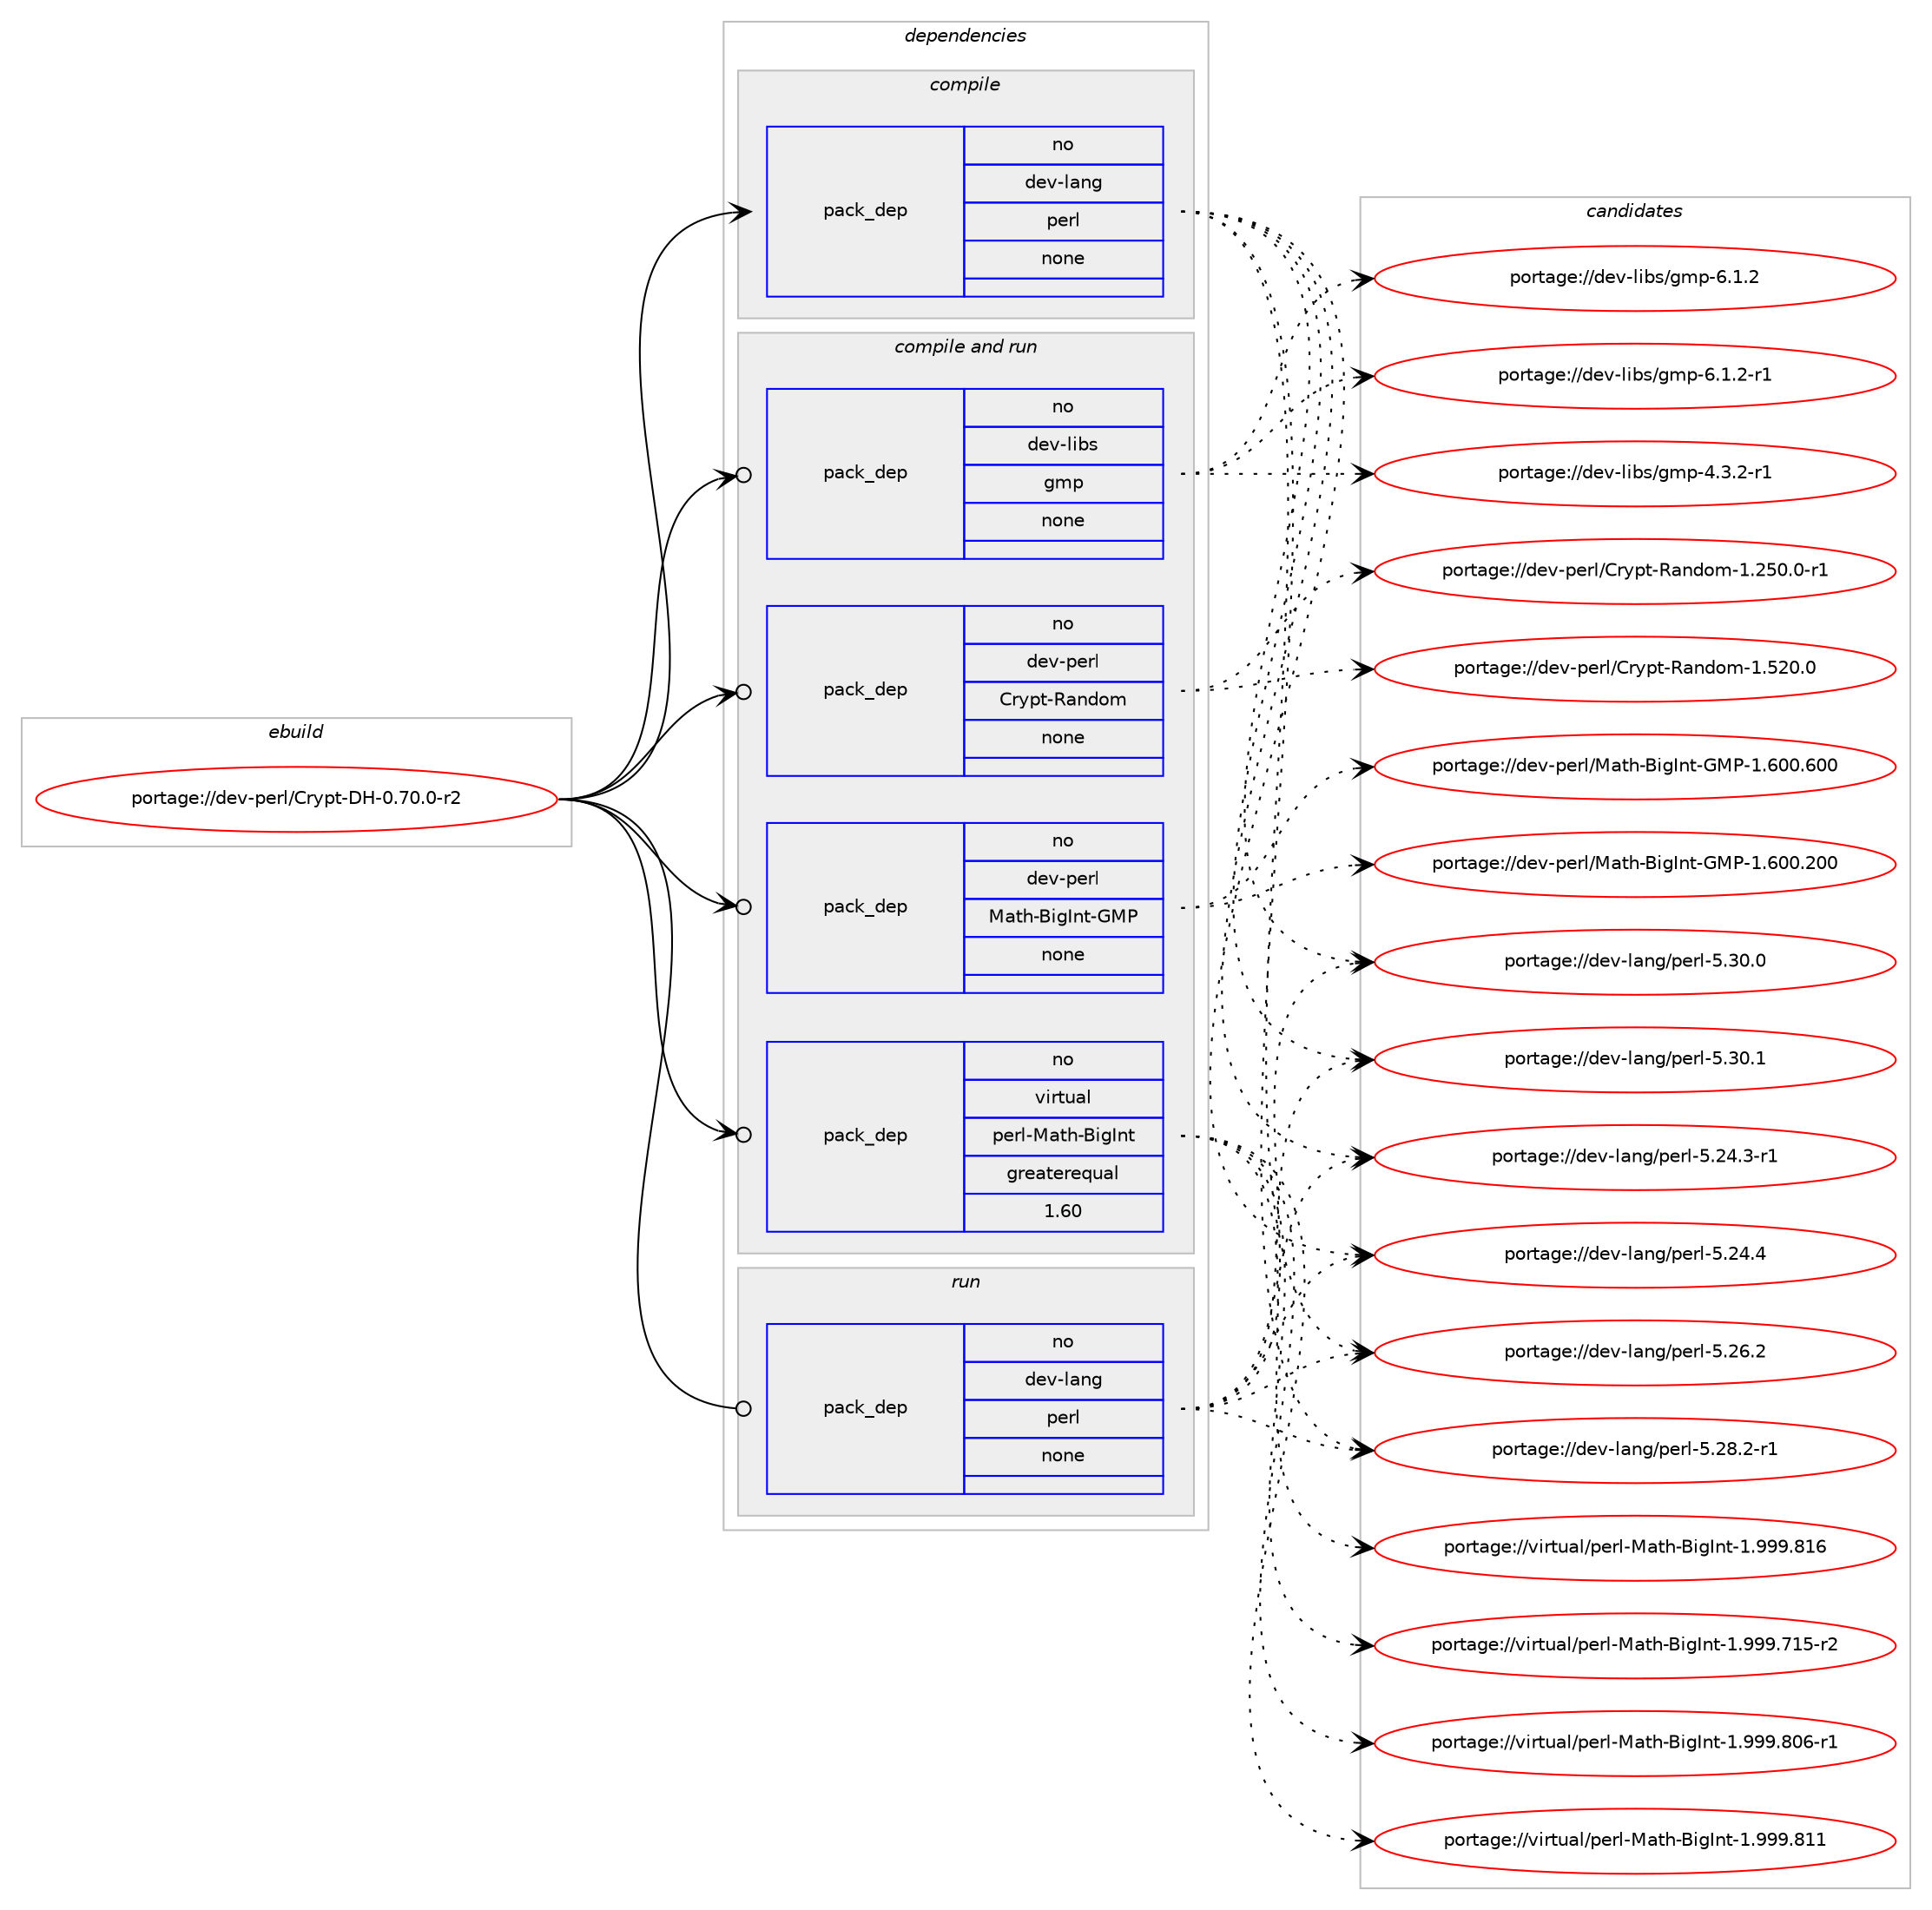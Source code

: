 digraph prolog {

# *************
# Graph options
# *************

newrank=true;
concentrate=true;
compound=true;
graph [rankdir=LR,fontname=Helvetica,fontsize=10,ranksep=1.5];#, ranksep=2.5, nodesep=0.2];
edge  [arrowhead=vee];
node  [fontname=Helvetica,fontsize=10];

# **********
# The ebuild
# **********

subgraph cluster_leftcol {
color=gray;
rank=same;
label=<<i>ebuild</i>>;
id [label="portage://dev-perl/Crypt-DH-0.70.0-r2", color=red, width=4, href="../dev-perl/Crypt-DH-0.70.0-r2.svg"];
}

# ****************
# The dependencies
# ****************

subgraph cluster_midcol {
color=gray;
label=<<i>dependencies</i>>;
subgraph cluster_compile {
fillcolor="#eeeeee";
style=filled;
label=<<i>compile</i>>;
subgraph pack84303 {
dependency110172 [label=<<TABLE BORDER="0" CELLBORDER="1" CELLSPACING="0" CELLPADDING="4" WIDTH="220"><TR><TD ROWSPAN="6" CELLPADDING="30">pack_dep</TD></TR><TR><TD WIDTH="110">no</TD></TR><TR><TD>dev-lang</TD></TR><TR><TD>perl</TD></TR><TR><TD>none</TD></TR><TR><TD></TD></TR></TABLE>>, shape=none, color=blue];
}
id:e -> dependency110172:w [weight=20,style="solid",arrowhead="vee"];
}
subgraph cluster_compileandrun {
fillcolor="#eeeeee";
style=filled;
label=<<i>compile and run</i>>;
subgraph pack84304 {
dependency110173 [label=<<TABLE BORDER="0" CELLBORDER="1" CELLSPACING="0" CELLPADDING="4" WIDTH="220"><TR><TD ROWSPAN="6" CELLPADDING="30">pack_dep</TD></TR><TR><TD WIDTH="110">no</TD></TR><TR><TD>dev-libs</TD></TR><TR><TD>gmp</TD></TR><TR><TD>none</TD></TR><TR><TD></TD></TR></TABLE>>, shape=none, color=blue];
}
id:e -> dependency110173:w [weight=20,style="solid",arrowhead="odotvee"];
subgraph pack84305 {
dependency110174 [label=<<TABLE BORDER="0" CELLBORDER="1" CELLSPACING="0" CELLPADDING="4" WIDTH="220"><TR><TD ROWSPAN="6" CELLPADDING="30">pack_dep</TD></TR><TR><TD WIDTH="110">no</TD></TR><TR><TD>dev-perl</TD></TR><TR><TD>Crypt-Random</TD></TR><TR><TD>none</TD></TR><TR><TD></TD></TR></TABLE>>, shape=none, color=blue];
}
id:e -> dependency110174:w [weight=20,style="solid",arrowhead="odotvee"];
subgraph pack84306 {
dependency110175 [label=<<TABLE BORDER="0" CELLBORDER="1" CELLSPACING="0" CELLPADDING="4" WIDTH="220"><TR><TD ROWSPAN="6" CELLPADDING="30">pack_dep</TD></TR><TR><TD WIDTH="110">no</TD></TR><TR><TD>dev-perl</TD></TR><TR><TD>Math-BigInt-GMP</TD></TR><TR><TD>none</TD></TR><TR><TD></TD></TR></TABLE>>, shape=none, color=blue];
}
id:e -> dependency110175:w [weight=20,style="solid",arrowhead="odotvee"];
subgraph pack84307 {
dependency110176 [label=<<TABLE BORDER="0" CELLBORDER="1" CELLSPACING="0" CELLPADDING="4" WIDTH="220"><TR><TD ROWSPAN="6" CELLPADDING="30">pack_dep</TD></TR><TR><TD WIDTH="110">no</TD></TR><TR><TD>virtual</TD></TR><TR><TD>perl-Math-BigInt</TD></TR><TR><TD>greaterequal</TD></TR><TR><TD>1.60</TD></TR></TABLE>>, shape=none, color=blue];
}
id:e -> dependency110176:w [weight=20,style="solid",arrowhead="odotvee"];
}
subgraph cluster_run {
fillcolor="#eeeeee";
style=filled;
label=<<i>run</i>>;
subgraph pack84308 {
dependency110177 [label=<<TABLE BORDER="0" CELLBORDER="1" CELLSPACING="0" CELLPADDING="4" WIDTH="220"><TR><TD ROWSPAN="6" CELLPADDING="30">pack_dep</TD></TR><TR><TD WIDTH="110">no</TD></TR><TR><TD>dev-lang</TD></TR><TR><TD>perl</TD></TR><TR><TD>none</TD></TR><TR><TD></TD></TR></TABLE>>, shape=none, color=blue];
}
id:e -> dependency110177:w [weight=20,style="solid",arrowhead="odot"];
}
}

# **************
# The candidates
# **************

subgraph cluster_choices {
rank=same;
color=gray;
label=<<i>candidates</i>>;

subgraph choice84303 {
color=black;
nodesep=1;
choiceportage100101118451089711010347112101114108455346505246514511449 [label="portage://dev-lang/perl-5.24.3-r1", color=red, width=4,href="../dev-lang/perl-5.24.3-r1.svg"];
choiceportage10010111845108971101034711210111410845534650524652 [label="portage://dev-lang/perl-5.24.4", color=red, width=4,href="../dev-lang/perl-5.24.4.svg"];
choiceportage10010111845108971101034711210111410845534650544650 [label="portage://dev-lang/perl-5.26.2", color=red, width=4,href="../dev-lang/perl-5.26.2.svg"];
choiceportage100101118451089711010347112101114108455346505646504511449 [label="portage://dev-lang/perl-5.28.2-r1", color=red, width=4,href="../dev-lang/perl-5.28.2-r1.svg"];
choiceportage10010111845108971101034711210111410845534651484648 [label="portage://dev-lang/perl-5.30.0", color=red, width=4,href="../dev-lang/perl-5.30.0.svg"];
choiceportage10010111845108971101034711210111410845534651484649 [label="portage://dev-lang/perl-5.30.1", color=red, width=4,href="../dev-lang/perl-5.30.1.svg"];
dependency110172:e -> choiceportage100101118451089711010347112101114108455346505246514511449:w [style=dotted,weight="100"];
dependency110172:e -> choiceportage10010111845108971101034711210111410845534650524652:w [style=dotted,weight="100"];
dependency110172:e -> choiceportage10010111845108971101034711210111410845534650544650:w [style=dotted,weight="100"];
dependency110172:e -> choiceportage100101118451089711010347112101114108455346505646504511449:w [style=dotted,weight="100"];
dependency110172:e -> choiceportage10010111845108971101034711210111410845534651484648:w [style=dotted,weight="100"];
dependency110172:e -> choiceportage10010111845108971101034711210111410845534651484649:w [style=dotted,weight="100"];
}
subgraph choice84304 {
color=black;
nodesep=1;
choiceportage1001011184510810598115471031091124552465146504511449 [label="portage://dev-libs/gmp-4.3.2-r1", color=red, width=4,href="../dev-libs/gmp-4.3.2-r1.svg"];
choiceportage100101118451081059811547103109112455446494650 [label="portage://dev-libs/gmp-6.1.2", color=red, width=4,href="../dev-libs/gmp-6.1.2.svg"];
choiceportage1001011184510810598115471031091124554464946504511449 [label="portage://dev-libs/gmp-6.1.2-r1", color=red, width=4,href="../dev-libs/gmp-6.1.2-r1.svg"];
dependency110173:e -> choiceportage1001011184510810598115471031091124552465146504511449:w [style=dotted,weight="100"];
dependency110173:e -> choiceportage100101118451081059811547103109112455446494650:w [style=dotted,weight="100"];
dependency110173:e -> choiceportage1001011184510810598115471031091124554464946504511449:w [style=dotted,weight="100"];
}
subgraph choice84305 {
color=black;
nodesep=1;
choiceportage10010111845112101114108476711412111211645829711010011110945494650534846484511449 [label="portage://dev-perl/Crypt-Random-1.250.0-r1", color=red, width=4,href="../dev-perl/Crypt-Random-1.250.0-r1.svg"];
choiceportage1001011184511210111410847671141211121164582971101001111094549465350484648 [label="portage://dev-perl/Crypt-Random-1.520.0", color=red, width=4,href="../dev-perl/Crypt-Random-1.520.0.svg"];
dependency110174:e -> choiceportage10010111845112101114108476711412111211645829711010011110945494650534846484511449:w [style=dotted,weight="100"];
dependency110174:e -> choiceportage1001011184511210111410847671141211121164582971101001111094549465350484648:w [style=dotted,weight="100"];
}
subgraph choice84306 {
color=black;
nodesep=1;
choiceportage100101118451121011141084777971161044566105103731101164571778045494654484846504848 [label="portage://dev-perl/Math-BigInt-GMP-1.600.200", color=red, width=4,href="../dev-perl/Math-BigInt-GMP-1.600.200.svg"];
choiceportage100101118451121011141084777971161044566105103731101164571778045494654484846544848 [label="portage://dev-perl/Math-BigInt-GMP-1.600.600", color=red, width=4,href="../dev-perl/Math-BigInt-GMP-1.600.600.svg"];
dependency110175:e -> choiceportage100101118451121011141084777971161044566105103731101164571778045494654484846504848:w [style=dotted,weight="100"];
dependency110175:e -> choiceportage100101118451121011141084777971161044566105103731101164571778045494654484846544848:w [style=dotted,weight="100"];
}
subgraph choice84307 {
color=black;
nodesep=1;
choiceportage1181051141161179710847112101114108457797116104456610510373110116454946575757465549534511450 [label="portage://virtual/perl-Math-BigInt-1.999.715-r2", color=red, width=4,href="../virtual/perl-Math-BigInt-1.999.715-r2.svg"];
choiceportage1181051141161179710847112101114108457797116104456610510373110116454946575757465648544511449 [label="portage://virtual/perl-Math-BigInt-1.999.806-r1", color=red, width=4,href="../virtual/perl-Math-BigInt-1.999.806-r1.svg"];
choiceportage118105114116117971084711210111410845779711610445661051037311011645494657575746564949 [label="portage://virtual/perl-Math-BigInt-1.999.811", color=red, width=4,href="../virtual/perl-Math-BigInt-1.999.811.svg"];
choiceportage118105114116117971084711210111410845779711610445661051037311011645494657575746564954 [label="portage://virtual/perl-Math-BigInt-1.999.816", color=red, width=4,href="../virtual/perl-Math-BigInt-1.999.816.svg"];
dependency110176:e -> choiceportage1181051141161179710847112101114108457797116104456610510373110116454946575757465549534511450:w [style=dotted,weight="100"];
dependency110176:e -> choiceportage1181051141161179710847112101114108457797116104456610510373110116454946575757465648544511449:w [style=dotted,weight="100"];
dependency110176:e -> choiceportage118105114116117971084711210111410845779711610445661051037311011645494657575746564949:w [style=dotted,weight="100"];
dependency110176:e -> choiceportage118105114116117971084711210111410845779711610445661051037311011645494657575746564954:w [style=dotted,weight="100"];
}
subgraph choice84308 {
color=black;
nodesep=1;
choiceportage100101118451089711010347112101114108455346505246514511449 [label="portage://dev-lang/perl-5.24.3-r1", color=red, width=4,href="../dev-lang/perl-5.24.3-r1.svg"];
choiceportage10010111845108971101034711210111410845534650524652 [label="portage://dev-lang/perl-5.24.4", color=red, width=4,href="../dev-lang/perl-5.24.4.svg"];
choiceportage10010111845108971101034711210111410845534650544650 [label="portage://dev-lang/perl-5.26.2", color=red, width=4,href="../dev-lang/perl-5.26.2.svg"];
choiceportage100101118451089711010347112101114108455346505646504511449 [label="portage://dev-lang/perl-5.28.2-r1", color=red, width=4,href="../dev-lang/perl-5.28.2-r1.svg"];
choiceportage10010111845108971101034711210111410845534651484648 [label="portage://dev-lang/perl-5.30.0", color=red, width=4,href="../dev-lang/perl-5.30.0.svg"];
choiceportage10010111845108971101034711210111410845534651484649 [label="portage://dev-lang/perl-5.30.1", color=red, width=4,href="../dev-lang/perl-5.30.1.svg"];
dependency110177:e -> choiceportage100101118451089711010347112101114108455346505246514511449:w [style=dotted,weight="100"];
dependency110177:e -> choiceportage10010111845108971101034711210111410845534650524652:w [style=dotted,weight="100"];
dependency110177:e -> choiceportage10010111845108971101034711210111410845534650544650:w [style=dotted,weight="100"];
dependency110177:e -> choiceportage100101118451089711010347112101114108455346505646504511449:w [style=dotted,weight="100"];
dependency110177:e -> choiceportage10010111845108971101034711210111410845534651484648:w [style=dotted,weight="100"];
dependency110177:e -> choiceportage10010111845108971101034711210111410845534651484649:w [style=dotted,weight="100"];
}
}

}
